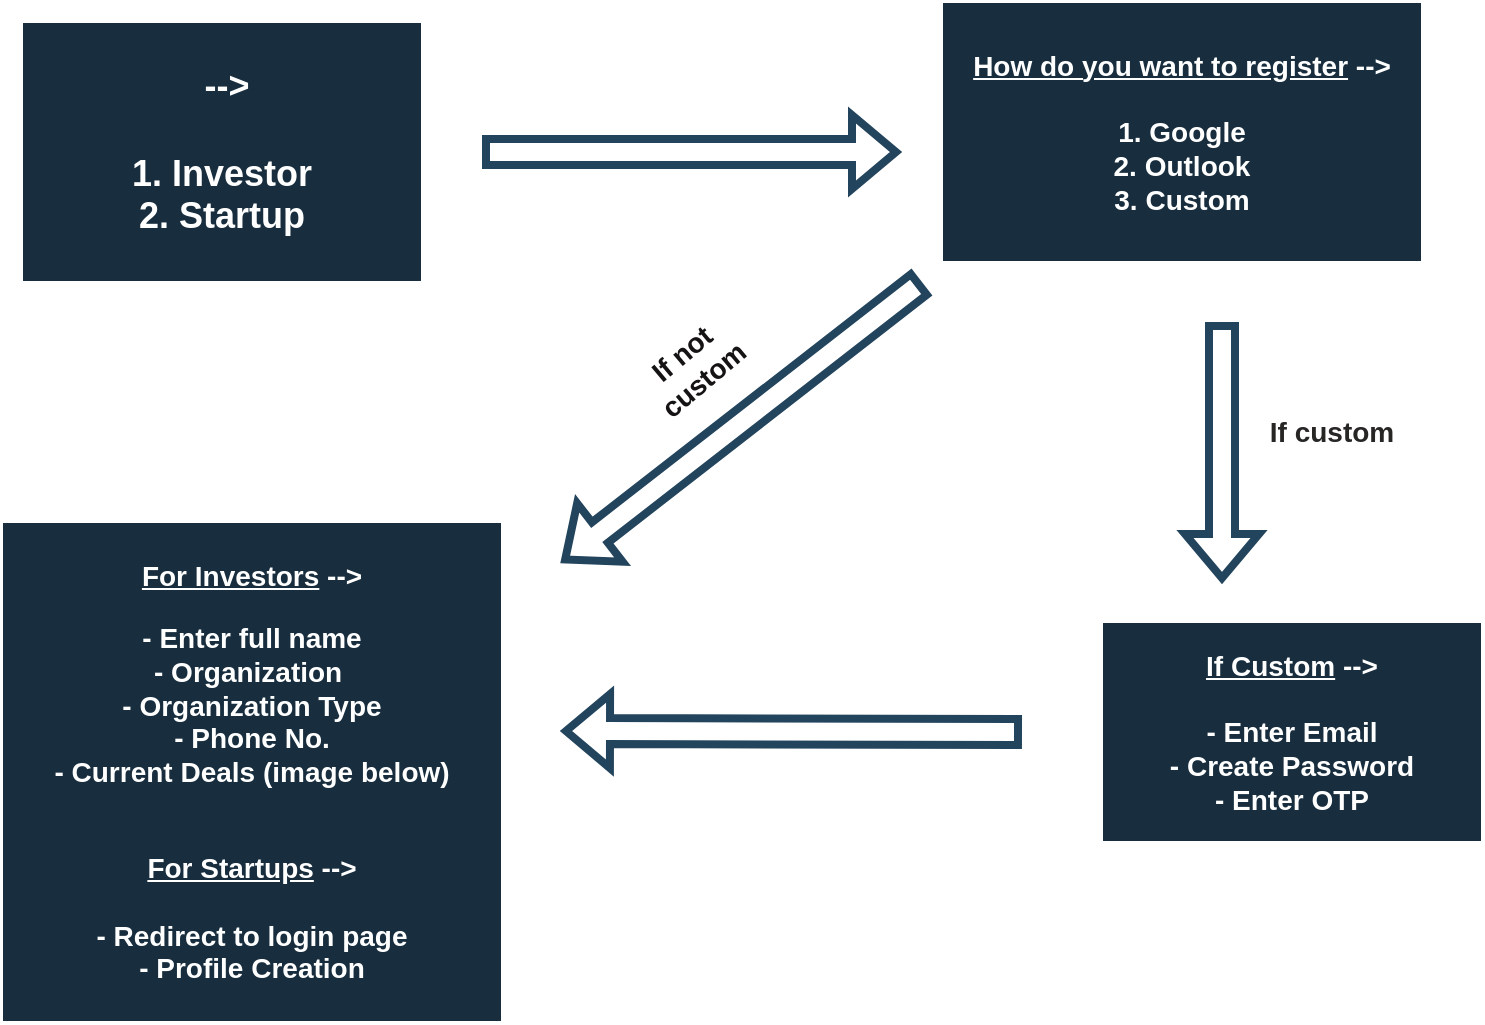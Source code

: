 <mxfile version="23.1.5" type="github">
  <diagram name="Page-1" id="2YBvvXClWsGukQMizWep">
    <mxGraphModel dx="1259" dy="654" grid="1" gridSize="10" guides="1" tooltips="1" connect="1" arrows="1" fold="1" page="1" pageScale="1" pageWidth="850" pageHeight="1100" background="none" math="0" shadow="0">
      <root>
        <mxCell id="0" />
        <mxCell id="1" parent="0" />
        <mxCell id="_HJAD7edLMh_66ZMUCXB-1" value="&lt;b&gt;&lt;font style=&quot;font-size: 18px;&quot;&gt;&amp;nbsp;--&amp;gt;&lt;br&gt;&lt;br&gt;1. Investor&lt;br&gt;2. Startup&lt;/font&gt;&lt;/b&gt;" style="rounded=0;whiteSpace=wrap;html=1;labelBackgroundColor=none;fillColor=#182E3E;strokeColor=#FFFFFF;fontColor=#FFFFFF;" vertex="1" parent="1">
          <mxGeometry x="80" y="100" width="200" height="130" as="geometry" />
        </mxCell>
        <mxCell id="_HJAD7edLMh_66ZMUCXB-2" value="&lt;font style=&quot;font-size: 14px;&quot;&gt;&lt;b&gt;&lt;u&gt;How do you want to register&lt;/u&gt;&amp;nbsp;--&amp;gt;&lt;br&gt;&lt;br&gt;1. Google&lt;br&gt;2. Outlook&lt;br&gt;3. Custom&lt;br&gt;&lt;/b&gt;&lt;/font&gt;" style="rounded=0;whiteSpace=wrap;html=1;labelBackgroundColor=none;fillColor=#182E3E;strokeColor=#FFFFFF;fontColor=#FFFFFF;" vertex="1" parent="1">
          <mxGeometry x="540" y="90" width="240" height="130" as="geometry" />
        </mxCell>
        <mxCell id="_HJAD7edLMh_66ZMUCXB-3" value="" style="endArrow=classic;html=1;rounded=0;shape=flexArrow;labelBackgroundColor=none;fontColor=default;strokeColor=#23445D;fillColor=default;strokeWidth=4;" edge="1" parent="1">
          <mxGeometry width="50" height="50" relative="1" as="geometry">
            <mxPoint x="310" y="165" as="sourcePoint" />
            <mxPoint x="519" y="165" as="targetPoint" />
          </mxGeometry>
        </mxCell>
        <mxCell id="_HJAD7edLMh_66ZMUCXB-4" value="&lt;b&gt;&lt;font style=&quot;font-size: 14px;&quot;&gt;&lt;u&gt;If Custom&lt;/u&gt;&amp;nbsp;--&amp;gt;&lt;br&gt;&lt;br&gt;- Enter Email&lt;br&gt;- Create Password&lt;br&gt;- Enter OTP&lt;/font&gt;&lt;/b&gt;" style="rounded=0;whiteSpace=wrap;html=1;labelBackgroundColor=none;fillColor=#182E3E;strokeColor=#FFFFFF;fontColor=#FFFFFF;" vertex="1" parent="1">
          <mxGeometry x="620" y="400" width="190" height="110" as="geometry" />
        </mxCell>
        <mxCell id="_HJAD7edLMh_66ZMUCXB-6" value="&lt;font style=&quot;font-size: 14px;&quot;&gt;&lt;b style=&quot;&quot;&gt;&lt;u&gt;For Investors&lt;/u&gt;&amp;nbsp;&lt;/b&gt;&lt;b&gt;--&amp;gt;&lt;/b&gt;&lt;br&gt;&lt;/font&gt;&lt;br&gt;&lt;font style=&quot;font-size: 14px;&quot;&gt;&lt;b&gt;- Enter full name&lt;br&gt;- Organization&amp;nbsp;&lt;br&gt;- Organization Type&lt;br&gt;- Phone No.&lt;br&gt;- Current Deals (image below)&lt;br&gt;&lt;br&gt;&lt;/b&gt;&lt;/font&gt;&lt;div&gt;&lt;br&gt;&lt;/div&gt;&lt;div&gt;&lt;font style=&quot;font-size: 14px;&quot;&gt;&lt;b&gt;&lt;u&gt;For&amp;nbsp;Startups&lt;/u&gt;&amp;nbsp;--&amp;gt;&lt;/b&gt;&lt;/font&gt;&lt;/div&gt;&lt;div&gt;&lt;font style=&quot;font-size: 14px;&quot;&gt;&lt;b&gt;&lt;br&gt;&lt;/b&gt;&lt;/font&gt;&lt;/div&gt;&lt;div&gt;&lt;span style=&quot;font-size: 14px;&quot;&gt;&lt;b&gt;- Redirect to login page&lt;/b&gt;&lt;/span&gt;&lt;/div&gt;&lt;div&gt;&lt;span style=&quot;font-size: 14px;&quot;&gt;&lt;b&gt;- Profile Creation&lt;/b&gt;&lt;/span&gt;&lt;/div&gt;" style="rounded=0;whiteSpace=wrap;html=1;labelBackgroundColor=none;fillColor=#182E3E;strokeColor=#FFFFFF;fontColor=#FFFFFF;" vertex="1" parent="1">
          <mxGeometry x="70" y="350" width="250" height="250" as="geometry" />
        </mxCell>
        <mxCell id="_HJAD7edLMh_66ZMUCXB-7" value="" style="endArrow=classic;html=1;rounded=0;shape=flexArrow;labelBackgroundColor=none;fontColor=default;strokeColor=#23445D;strokeWidth=4;" edge="1" parent="1">
          <mxGeometry width="50" height="50" relative="1" as="geometry">
            <mxPoint x="680" y="250" as="sourcePoint" />
            <mxPoint x="680" y="380" as="targetPoint" />
          </mxGeometry>
        </mxCell>
        <mxCell id="_HJAD7edLMh_66ZMUCXB-8" value="" style="endArrow=classic;html=1;rounded=0;shape=flexArrow;labelBackgroundColor=none;fontColor=default;strokeColor=#23445D;strokeWidth=4;" edge="1" parent="1">
          <mxGeometry width="50" height="50" relative="1" as="geometry">
            <mxPoint x="580" y="455" as="sourcePoint" />
            <mxPoint x="350" y="454.5" as="targetPoint" />
          </mxGeometry>
        </mxCell>
        <mxCell id="_HJAD7edLMh_66ZMUCXB-9" value="" style="shape=flexArrow;endArrow=classic;html=1;rounded=0;labelBackgroundColor=none;fontColor=default;strokeColor=#23445D;strokeWidth=4;" edge="1" parent="1">
          <mxGeometry width="50" height="50" relative="1" as="geometry">
            <mxPoint x="530" y="230" as="sourcePoint" />
            <mxPoint x="350" y="370" as="targetPoint" />
          </mxGeometry>
        </mxCell>
        <mxCell id="_HJAD7edLMh_66ZMUCXB-10" value="&lt;font color=&quot;#151313&quot; style=&quot;font-size: 14px;&quot;&gt;&lt;b&gt;If not custom&lt;/b&gt;&lt;/font&gt;" style="text;html=1;align=center;verticalAlign=middle;whiteSpace=wrap;rounded=0;rotation=-40;labelBackgroundColor=none;fontColor=#FFFFFF;" vertex="1" parent="1">
          <mxGeometry x="380" y="256.79" width="70" height="30" as="geometry" />
        </mxCell>
        <mxCell id="_HJAD7edLMh_66ZMUCXB-11" value="&lt;font color=&quot;#282525&quot; style=&quot;font-size: 14px;&quot;&gt;&lt;b&gt;If custom&lt;/b&gt;&lt;/font&gt;" style="text;html=1;align=center;verticalAlign=middle;whiteSpace=wrap;rounded=0;labelBackgroundColor=none;fontColor=#FFFFFF;" vertex="1" parent="1">
          <mxGeometry x="700" y="290" width="70" height="30" as="geometry" />
        </mxCell>
      </root>
    </mxGraphModel>
  </diagram>
</mxfile>
